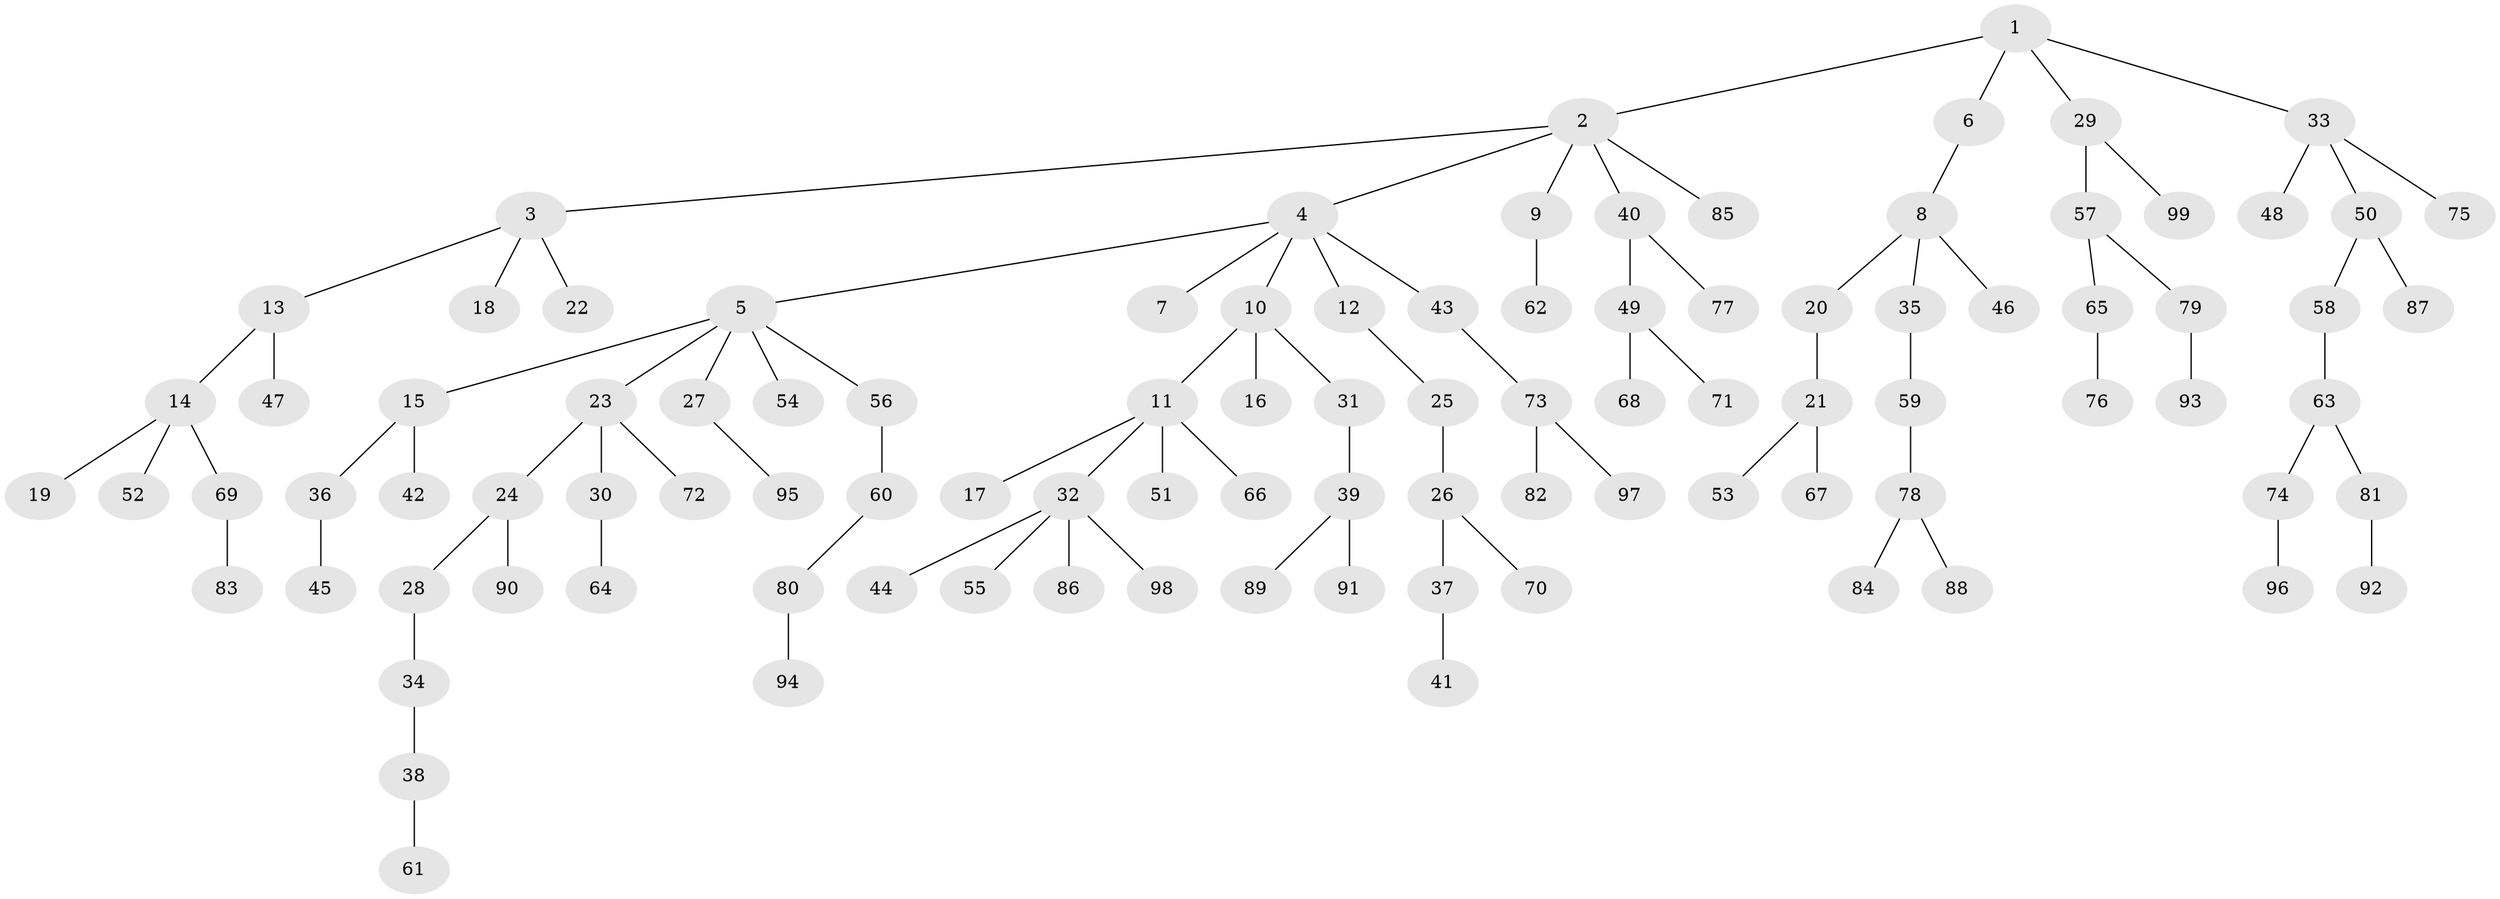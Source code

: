 // Generated by graph-tools (version 1.1) at 2025/36/03/09/25 02:36:47]
// undirected, 99 vertices, 98 edges
graph export_dot {
graph [start="1"]
  node [color=gray90,style=filled];
  1;
  2;
  3;
  4;
  5;
  6;
  7;
  8;
  9;
  10;
  11;
  12;
  13;
  14;
  15;
  16;
  17;
  18;
  19;
  20;
  21;
  22;
  23;
  24;
  25;
  26;
  27;
  28;
  29;
  30;
  31;
  32;
  33;
  34;
  35;
  36;
  37;
  38;
  39;
  40;
  41;
  42;
  43;
  44;
  45;
  46;
  47;
  48;
  49;
  50;
  51;
  52;
  53;
  54;
  55;
  56;
  57;
  58;
  59;
  60;
  61;
  62;
  63;
  64;
  65;
  66;
  67;
  68;
  69;
  70;
  71;
  72;
  73;
  74;
  75;
  76;
  77;
  78;
  79;
  80;
  81;
  82;
  83;
  84;
  85;
  86;
  87;
  88;
  89;
  90;
  91;
  92;
  93;
  94;
  95;
  96;
  97;
  98;
  99;
  1 -- 2;
  1 -- 6;
  1 -- 29;
  1 -- 33;
  2 -- 3;
  2 -- 4;
  2 -- 9;
  2 -- 40;
  2 -- 85;
  3 -- 13;
  3 -- 18;
  3 -- 22;
  4 -- 5;
  4 -- 7;
  4 -- 10;
  4 -- 12;
  4 -- 43;
  5 -- 15;
  5 -- 23;
  5 -- 27;
  5 -- 54;
  5 -- 56;
  6 -- 8;
  8 -- 20;
  8 -- 35;
  8 -- 46;
  9 -- 62;
  10 -- 11;
  10 -- 16;
  10 -- 31;
  11 -- 17;
  11 -- 32;
  11 -- 51;
  11 -- 66;
  12 -- 25;
  13 -- 14;
  13 -- 47;
  14 -- 19;
  14 -- 52;
  14 -- 69;
  15 -- 36;
  15 -- 42;
  20 -- 21;
  21 -- 53;
  21 -- 67;
  23 -- 24;
  23 -- 30;
  23 -- 72;
  24 -- 28;
  24 -- 90;
  25 -- 26;
  26 -- 37;
  26 -- 70;
  27 -- 95;
  28 -- 34;
  29 -- 57;
  29 -- 99;
  30 -- 64;
  31 -- 39;
  32 -- 44;
  32 -- 55;
  32 -- 86;
  32 -- 98;
  33 -- 48;
  33 -- 50;
  33 -- 75;
  34 -- 38;
  35 -- 59;
  36 -- 45;
  37 -- 41;
  38 -- 61;
  39 -- 89;
  39 -- 91;
  40 -- 49;
  40 -- 77;
  43 -- 73;
  49 -- 68;
  49 -- 71;
  50 -- 58;
  50 -- 87;
  56 -- 60;
  57 -- 65;
  57 -- 79;
  58 -- 63;
  59 -- 78;
  60 -- 80;
  63 -- 74;
  63 -- 81;
  65 -- 76;
  69 -- 83;
  73 -- 82;
  73 -- 97;
  74 -- 96;
  78 -- 84;
  78 -- 88;
  79 -- 93;
  80 -- 94;
  81 -- 92;
}
